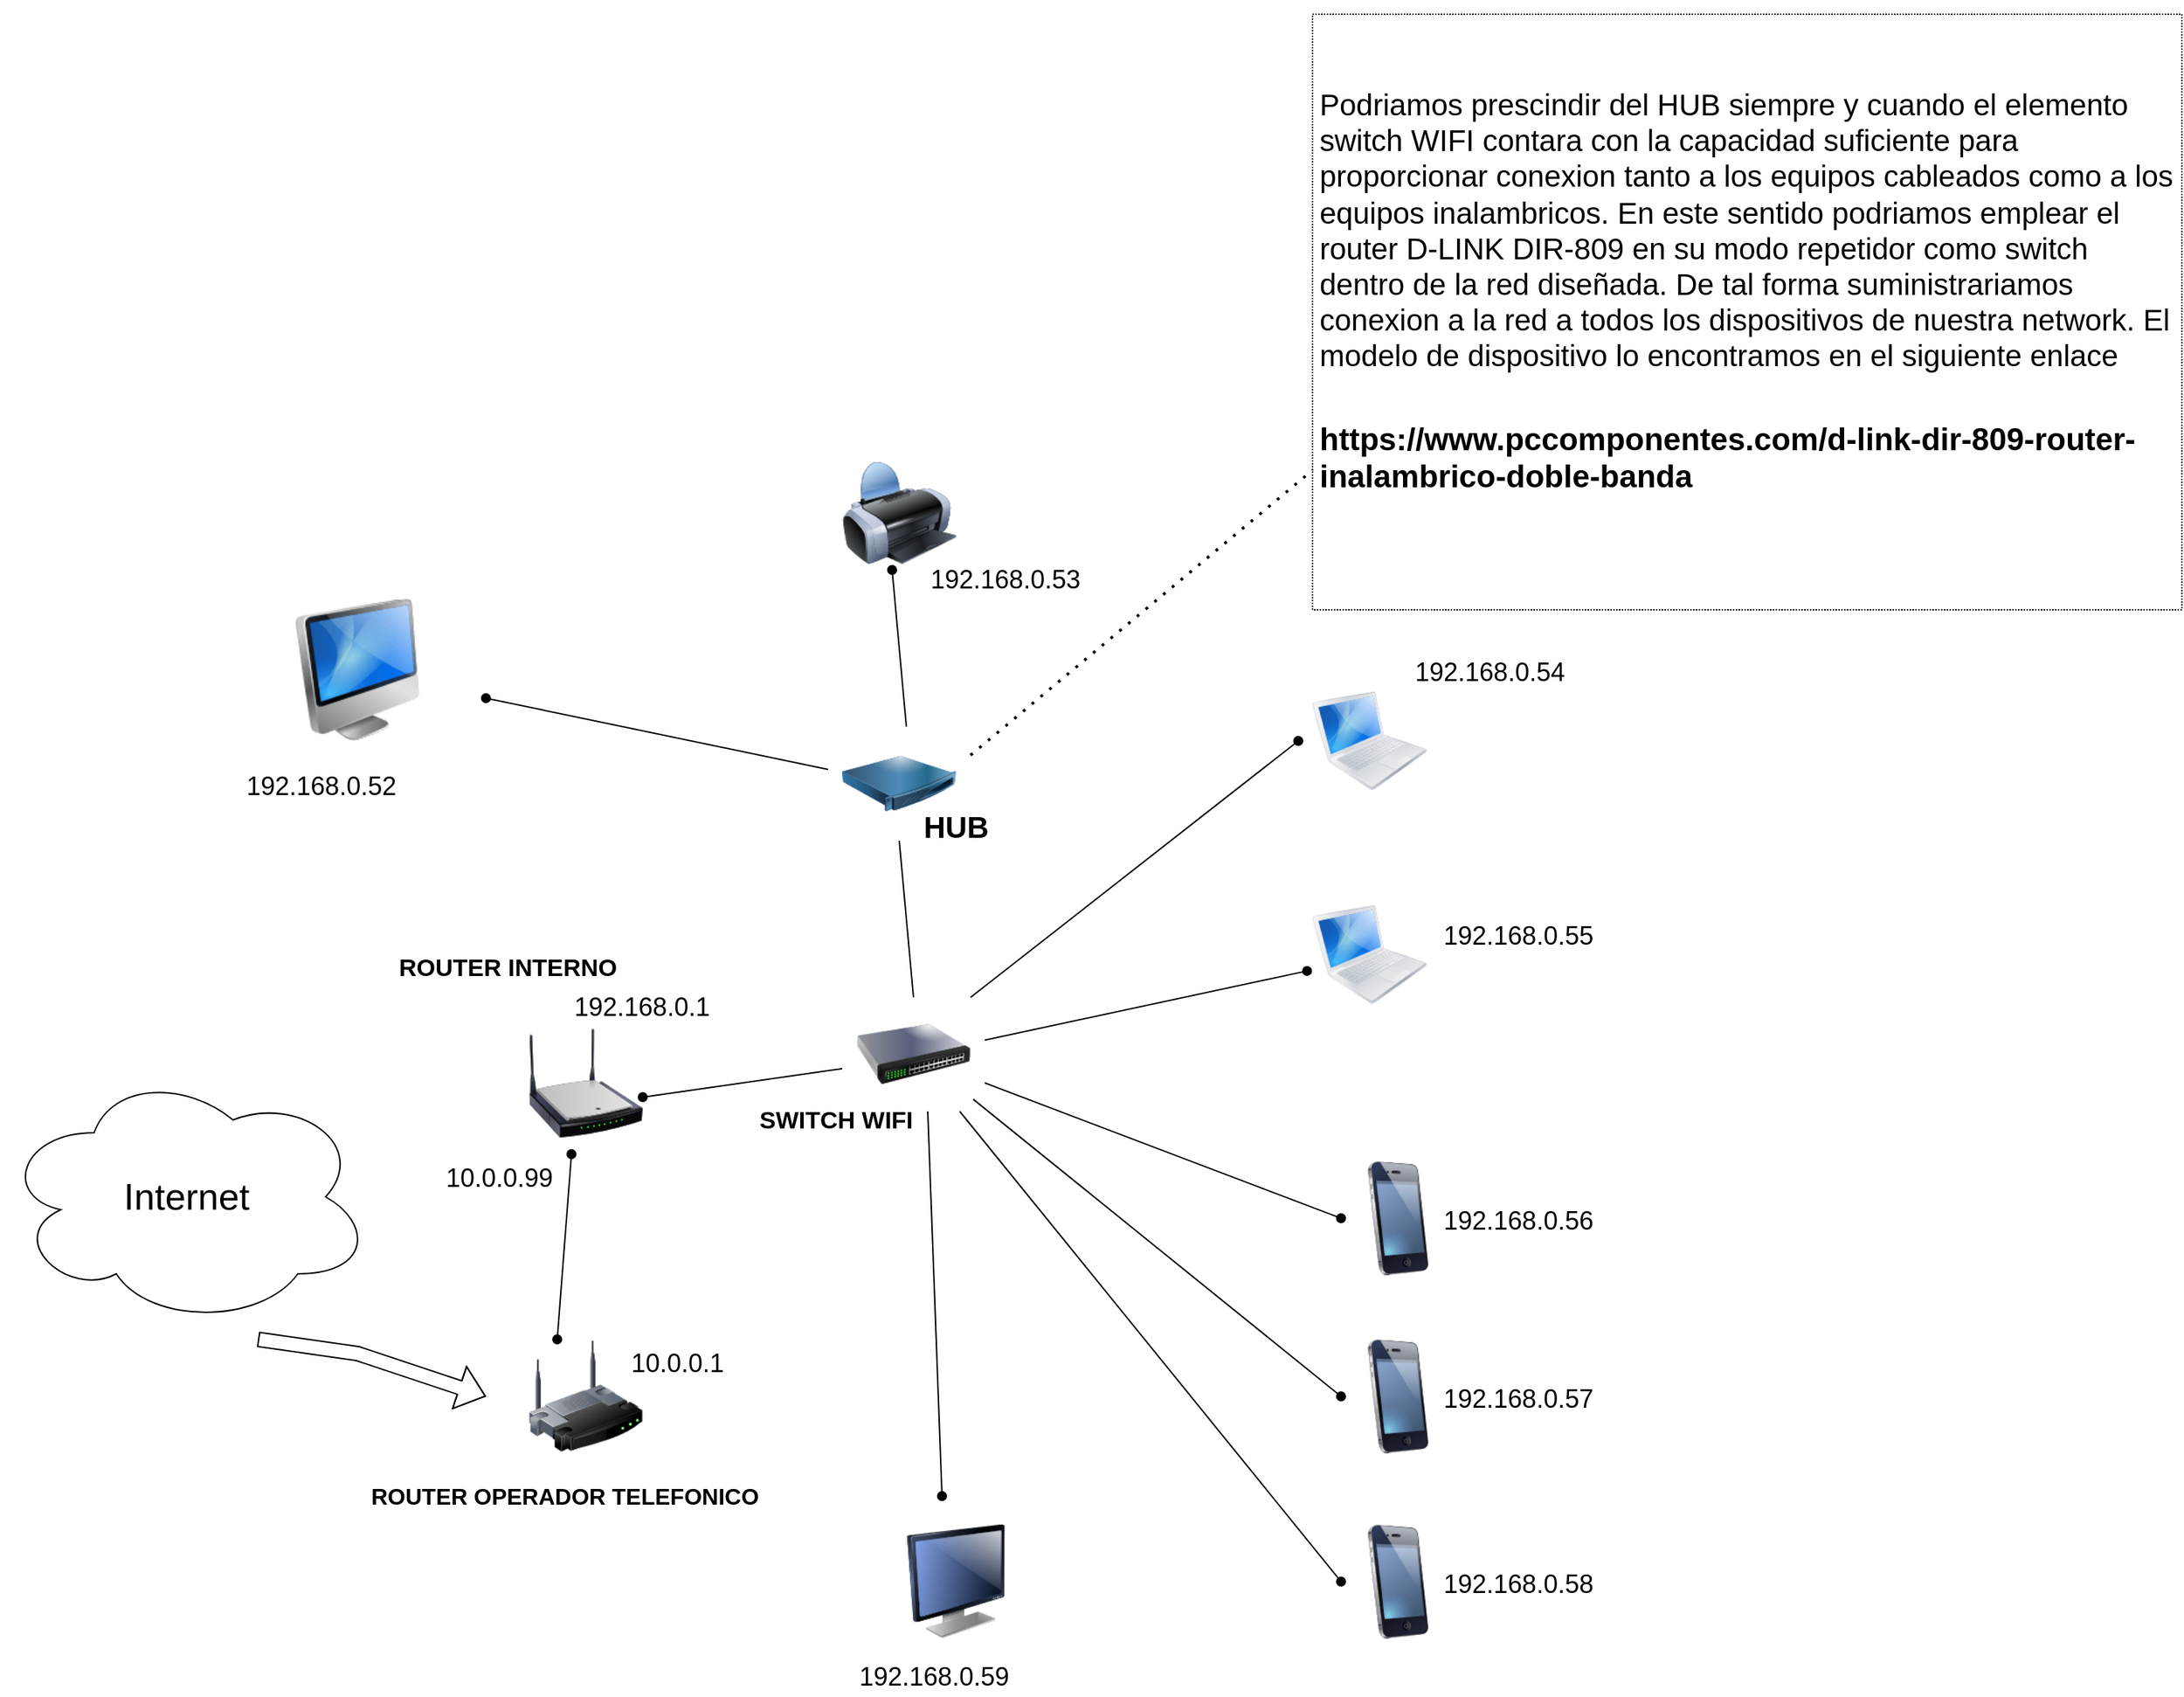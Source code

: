 <mxfile version="14.6.13" type="device"><diagram name="Page-1" id="55a83fd1-7818-8e21-69c5-c3457e3827bb"><mxGraphModel dx="3470" dy="2168" grid="1" gridSize="10" guides="1" tooltips="1" connect="1" arrows="1" fold="1" page="1" pageScale="1" pageWidth="1100" pageHeight="850" background="#ffffff" math="0" shadow="0"><root><mxCell id="0"/><mxCell id="1" parent="0"/><mxCell id="SGVpHaE3zPF_Pu96I4Uw-1" value="" style="image;html=1;image=img/lib/clip_art/computers/iMac_128x128.png" vertex="1" parent="1"><mxGeometry x="160" y="30" width="100" height="100" as="geometry"/></mxCell><mxCell id="SGVpHaE3zPF_Pu96I4Uw-2" value="" style="image;html=1;image=img/lib/clip_art/computers/MacBook_128x128.png" vertex="1" parent="1"><mxGeometry x="880" y="90" width="80" height="80" as="geometry"/></mxCell><mxCell id="SGVpHaE3zPF_Pu96I4Uw-4" value="" style="image;html=1;image=img/lib/clip_art/computers/MacBook_128x128.png" vertex="1" parent="1"><mxGeometry x="880" y="240" width="80" height="80" as="geometry"/></mxCell><mxCell id="SGVpHaE3zPF_Pu96I4Uw-5" value="" style="image;html=1;image=img/lib/clip_art/telecommunication/iPhone_128x128.png" vertex="1" parent="1"><mxGeometry x="900" y="425" width="80" height="80" as="geometry"/></mxCell><mxCell id="SGVpHaE3zPF_Pu96I4Uw-6" value="" style="image;html=1;image=img/lib/clip_art/telecommunication/iPhone_128x128.png" vertex="1" parent="1"><mxGeometry x="900" y="550" width="80" height="80" as="geometry"/></mxCell><mxCell id="SGVpHaE3zPF_Pu96I4Uw-7" value="" style="image;html=1;image=img/lib/clip_art/telecommunication/iPhone_128x128.png" vertex="1" parent="1"><mxGeometry x="900" y="680" width="80" height="80" as="geometry"/></mxCell><mxCell id="SGVpHaE3zPF_Pu96I4Uw-8" value="" style="image;html=1;image=img/lib/clip_art/computers/Printer_128x128.png" vertex="1" parent="1"><mxGeometry x="550" y="-70" width="80" height="80" as="geometry"/></mxCell><mxCell id="SGVpHaE3zPF_Pu96I4Uw-9" value="" style="image;html=1;image=img/lib/clip_art/computers/Monitor_128x128.png" vertex="1" parent="1"><mxGeometry x="590" y="680" width="80" height="80" as="geometry"/></mxCell><mxCell id="SGVpHaE3zPF_Pu96I4Uw-10" value="" style="image;html=1;image=img/lib/clip_art/networking/Concentrator_128x128.png" vertex="1" parent="1"><mxGeometry x="550" y="120" width="80" height="80" as="geometry"/></mxCell><mxCell id="SGVpHaE3zPF_Pu96I4Uw-11" value="" style="image;html=1;image=img/lib/clip_art/networking/Switch_128x128.png" vertex="1" parent="1"><mxGeometry x="560" y="310" width="80" height="80" as="geometry"/></mxCell><mxCell id="SGVpHaE3zPF_Pu96I4Uw-12" value="" style="endArrow=none;html=1;startArrow=oval;startFill=1;" edge="1" parent="1"><mxGeometry width="50" height="50" relative="1" as="geometry"><mxPoint x="300" y="100" as="sourcePoint"/><mxPoint x="540" y="150" as="targetPoint"/></mxGeometry></mxCell><mxCell id="SGVpHaE3zPF_Pu96I4Uw-14" value="" style="endArrow=none;html=1;startArrow=oval;startFill=1;" edge="1" parent="1"><mxGeometry width="50" height="50" relative="1" as="geometry"><mxPoint x="585" y="10" as="sourcePoint"/><mxPoint x="595" y="120" as="targetPoint"/></mxGeometry></mxCell><mxCell id="SGVpHaE3zPF_Pu96I4Uw-15" value="" style="endArrow=none;html=1;entryX=0.5;entryY=1;entryDx=0;entryDy=0;exitX=0.5;exitY=0;exitDx=0;exitDy=0;" edge="1" parent="1" source="SGVpHaE3zPF_Pu96I4Uw-11" target="SGVpHaE3zPF_Pu96I4Uw-10"><mxGeometry width="50" height="50" relative="1" as="geometry"><mxPoint x="570" y="270" as="sourcePoint"/><mxPoint x="620" y="220" as="targetPoint"/></mxGeometry></mxCell><mxCell id="SGVpHaE3zPF_Pu96I4Uw-16" value="" style="endArrow=oval;html=1;exitX=1;exitY=0;exitDx=0;exitDy=0;endFill=1;" edge="1" parent="1" source="SGVpHaE3zPF_Pu96I4Uw-11"><mxGeometry width="50" height="50" relative="1" as="geometry"><mxPoint x="630" y="150" as="sourcePoint"/><mxPoint x="870" y="130" as="targetPoint"/></mxGeometry></mxCell><mxCell id="SGVpHaE3zPF_Pu96I4Uw-17" value="" style="endArrow=oval;html=1;entryX=-0.048;entryY=0.643;entryDx=0;entryDy=0;entryPerimeter=0;endFill=1;" edge="1" parent="1" target="SGVpHaE3zPF_Pu96I4Uw-4"><mxGeometry width="50" height="50" relative="1" as="geometry"><mxPoint x="650" y="340" as="sourcePoint"/><mxPoint x="880" y="140" as="targetPoint"/></mxGeometry></mxCell><mxCell id="SGVpHaE3zPF_Pu96I4Uw-18" value="" style="endArrow=oval;html=1;entryX=0;entryY=0.5;entryDx=0;entryDy=0;endFill=1;" edge="1" parent="1" source="SGVpHaE3zPF_Pu96I4Uw-11" target="SGVpHaE3zPF_Pu96I4Uw-7"><mxGeometry width="50" height="50" relative="1" as="geometry"><mxPoint x="570" y="555" as="sourcePoint"/><mxPoint x="800" y="375" as="targetPoint"/></mxGeometry></mxCell><mxCell id="SGVpHaE3zPF_Pu96I4Uw-20" value="" style="endArrow=oval;html=1;entryX=0;entryY=0.5;entryDx=0;entryDy=0;endFill=1;" edge="1" parent="1" target="SGVpHaE3zPF_Pu96I4Uw-5"><mxGeometry width="50" height="50" relative="1" as="geometry"><mxPoint x="650" y="370" as="sourcePoint"/><mxPoint x="886.16" y="301.44" as="targetPoint"/></mxGeometry></mxCell><mxCell id="SGVpHaE3zPF_Pu96I4Uw-22" value="" style="endArrow=oval;html=1;entryX=0;entryY=0.5;entryDx=0;entryDy=0;exitX=1.023;exitY=0.893;exitDx=0;exitDy=0;exitPerimeter=0;endFill=1;" edge="1" parent="1" source="SGVpHaE3zPF_Pu96I4Uw-11" target="SGVpHaE3zPF_Pu96I4Uw-6"><mxGeometry width="50" height="50" relative="1" as="geometry"><mxPoint x="680" y="370" as="sourcePoint"/><mxPoint x="906.16" y="321.44" as="targetPoint"/></mxGeometry></mxCell><mxCell id="SGVpHaE3zPF_Pu96I4Uw-23" value="" style="endArrow=oval;html=1;endFill=1;" edge="1" parent="1"><mxGeometry width="50" height="50" relative="1" as="geometry"><mxPoint x="610" y="390" as="sourcePoint"/><mxPoint x="620" y="660" as="targetPoint"/></mxGeometry></mxCell><mxCell id="SGVpHaE3zPF_Pu96I4Uw-24" value="&lt;font style=&quot;font-size: 21px&quot;&gt;&lt;b&gt;&lt;font style=&quot;font-size: 21px&quot;&gt;HUB&lt;/font&gt;&lt;/b&gt;&lt;/font&gt;" style="text;html=1;strokeColor=none;fillColor=none;align=center;verticalAlign=middle;whiteSpace=wrap;rounded=0;" vertex="1" parent="1"><mxGeometry x="610" y="180" width="40" height="20" as="geometry"/></mxCell><mxCell id="SGVpHaE3zPF_Pu96I4Uw-27" value="" style="image;html=1;image=img/lib/clip_art/networking/Wireless_Router_N_128x128.png" vertex="1" parent="1"><mxGeometry x="330" y="330" width="80" height="80" as="geometry"/></mxCell><mxCell id="SGVpHaE3zPF_Pu96I4Uw-28" value="" style="image;html=1;image=img/lib/clip_art/networking/Wireless_Router_128x128.png" vertex="1" parent="1"><mxGeometry x="330" y="550" width="80" height="80" as="geometry"/></mxCell><mxCell id="SGVpHaE3zPF_Pu96I4Uw-29" value="" style="ellipse;shape=cloud;whiteSpace=wrap;html=1;" vertex="1" parent="1"><mxGeometry x="-40" y="360" width="260" height="180" as="geometry"/></mxCell><mxCell id="SGVpHaE3zPF_Pu96I4Uw-30" value="&lt;font style=&quot;font-size: 26px&quot;&gt;Internet&lt;/font&gt;" style="text;html=1;strokeColor=none;fillColor=none;align=center;verticalAlign=middle;whiteSpace=wrap;rounded=0;" vertex="1" parent="1"><mxGeometry x="-25" y="440" width="230" height="20" as="geometry"/></mxCell><mxCell id="SGVpHaE3zPF_Pu96I4Uw-32" value="" style="endArrow=oval;html=1;entryX=0.25;entryY=0;entryDx=0;entryDy=0;startArrow=oval;startFill=1;endFill=1;" edge="1" parent="1" target="SGVpHaE3zPF_Pu96I4Uw-28"><mxGeometry width="50" height="50" relative="1" as="geometry"><mxPoint x="360" y="420" as="sourcePoint"/><mxPoint x="240" y="500" as="targetPoint"/></mxGeometry></mxCell><mxCell id="SGVpHaE3zPF_Pu96I4Uw-34" value="" style="shape=flexArrow;endArrow=classic;html=1;" edge="1" parent="1"><mxGeometry width="50" height="50" relative="1" as="geometry"><mxPoint x="140" y="550" as="sourcePoint"/><mxPoint x="300" y="590" as="targetPoint"/><Array as="points"><mxPoint x="210" y="560"/></Array></mxGeometry></mxCell><mxCell id="SGVpHaE3zPF_Pu96I4Uw-35" value="" style="endArrow=none;html=1;exitX=0.5;exitY=0;exitDx=0;exitDy=0;startArrow=oval;startFill=1;endFill=0;" edge="1" parent="1"><mxGeometry width="50" height="50" relative="1" as="geometry"><mxPoint x="410" y="380" as="sourcePoint"/><mxPoint x="550" y="360" as="targetPoint"/></mxGeometry></mxCell><mxCell id="SGVpHaE3zPF_Pu96I4Uw-38" value="&lt;b&gt;&lt;font style=&quot;font-size: 16px&quot;&gt;ROUTER OPERADOR TELEFONICO&lt;/font&gt;&lt;/b&gt;" style="text;html=1;align=center;verticalAlign=middle;resizable=0;points=[];autosize=1;strokeColor=none;" vertex="1" parent="1"><mxGeometry x="210" y="650" width="290" height="20" as="geometry"/></mxCell><mxCell id="SGVpHaE3zPF_Pu96I4Uw-39" value="&lt;b&gt;&lt;font style=&quot;font-size: 17px&quot;&gt;ROUTER INTERNO&lt;/font&gt;&lt;/b&gt;" style="text;html=1;align=center;verticalAlign=middle;resizable=0;points=[];autosize=1;strokeColor=none;" vertex="1" parent="1"><mxGeometry x="230" y="280" width="170" height="20" as="geometry"/></mxCell><mxCell id="SGVpHaE3zPF_Pu96I4Uw-40" value="&lt;font style=&quot;font-size: 18px&quot;&gt;192.168.0.54&lt;/font&gt;" style="text;whiteSpace=wrap;html=1;" vertex="1" parent="1"><mxGeometry x="950" y="65" width="180" height="30" as="geometry"/></mxCell><mxCell id="SGVpHaE3zPF_Pu96I4Uw-41" value="&lt;font style=&quot;font-size: 18px&quot;&gt;192.168.0.55&lt;/font&gt;" style="text;whiteSpace=wrap;html=1;" vertex="1" parent="1"><mxGeometry x="970" y="250" width="180" height="30" as="geometry"/></mxCell><mxCell id="SGVpHaE3zPF_Pu96I4Uw-42" value="&lt;font style=&quot;font-size: 18px&quot;&gt;192.168.0.56&lt;/font&gt;" style="text;whiteSpace=wrap;html=1;" vertex="1" parent="1"><mxGeometry x="970" y="450" width="180" height="30" as="geometry"/></mxCell><mxCell id="SGVpHaE3zPF_Pu96I4Uw-43" value="&lt;font style=&quot;font-size: 18px&quot;&gt;192.168.0.57&lt;/font&gt;" style="text;whiteSpace=wrap;html=1;" vertex="1" parent="1"><mxGeometry x="970" y="575" width="180" height="30" as="geometry"/></mxCell><mxCell id="SGVpHaE3zPF_Pu96I4Uw-44" value="&lt;font style=&quot;font-size: 18px&quot;&gt;192.168.0.58&lt;/font&gt;" style="text;whiteSpace=wrap;html=1;" vertex="1" parent="1"><mxGeometry x="970" y="705" width="180" height="30" as="geometry"/></mxCell><mxCell id="SGVpHaE3zPF_Pu96I4Uw-45" value="&lt;font style=&quot;font-size: 18px&quot;&gt;192.168.0.52&lt;/font&gt;" style="text;whiteSpace=wrap;html=1;" vertex="1" parent="1"><mxGeometry x="130" y="145" width="180" height="30" as="geometry"/></mxCell><mxCell id="SGVpHaE3zPF_Pu96I4Uw-46" value="&lt;font style=&quot;font-size: 18px&quot;&gt;192.168.0.53&lt;/font&gt;" style="text;whiteSpace=wrap;html=1;" vertex="1" parent="1"><mxGeometry x="610" width="180" height="30" as="geometry"/></mxCell><mxCell id="SGVpHaE3zPF_Pu96I4Uw-47" value="&lt;font style=&quot;font-size: 18px&quot;&gt;192.168.0.59&lt;/font&gt;" style="text;whiteSpace=wrap;html=1;" vertex="1" parent="1"><mxGeometry x="560" y="770" width="180" height="30" as="geometry"/></mxCell><mxCell id="SGVpHaE3zPF_Pu96I4Uw-49" value="&lt;font style=&quot;font-size: 18px&quot;&gt;192.168.0.1&lt;/font&gt;" style="text;whiteSpace=wrap;html=1;" vertex="1" parent="1"><mxGeometry x="360" y="300" width="180" height="30" as="geometry"/></mxCell><mxCell id="SGVpHaE3zPF_Pu96I4Uw-50" value="&lt;font style=&quot;font-size: 18px&quot;&gt;10.0.0.1&lt;/font&gt;" style="text;whiteSpace=wrap;html=1;" vertex="1" parent="1"><mxGeometry x="400" y="550" width="180" height="30" as="geometry"/></mxCell><mxCell id="SGVpHaE3zPF_Pu96I4Uw-51" value="&lt;font style=&quot;font-size: 18px&quot;&gt;10.0.0.99&lt;/font&gt;" style="text;whiteSpace=wrap;html=1;" vertex="1" parent="1"><mxGeometry x="270" y="420" width="180" height="30" as="geometry"/></mxCell><mxCell id="SGVpHaE3zPF_Pu96I4Uw-52" value="&lt;font style=&quot;font-size: 17px&quot;&gt;&lt;b&gt;SWITCH WIFI&lt;/b&gt;&lt;/font&gt;" style="text;whiteSpace=wrap;html=1;" vertex="1" parent="1"><mxGeometry x="490" y="380" width="130" height="40" as="geometry"/></mxCell><mxCell id="SGVpHaE3zPF_Pu96I4Uw-53" value="" style="endArrow=none;dashed=1;html=1;dashPattern=1 3;strokeWidth=2;" edge="1" parent="1"><mxGeometry width="50" height="50" relative="1" as="geometry"><mxPoint x="640" y="140" as="sourcePoint"/><mxPoint x="880" y="-60" as="targetPoint"/></mxGeometry></mxCell><mxCell id="SGVpHaE3zPF_Pu96I4Uw-56" value="&lt;h1&gt;&lt;br&gt;&lt;/h1&gt;&lt;p&gt;&lt;font style=&quot;font-size: 21px&quot;&gt;Podriamos prescindir del HUB siempre y cuando el elemento switch WIFI contara con la capacidad suficiente para proporcionar conexion tanto a los equipos cableados como a los equipos inalambricos. En este sentido podriamos emplear el router D-LINK DIR-809 en su modo repetidor como switch dentro de la red diseñada. De tal forma suministrariamos conexion a la red a todos los dispositivos de nuestra network. El modelo de dispositivo lo encontramos en el siguiente enlace &lt;/font&gt;&lt;font style=&quot;font-size: 21px&quot;&gt;&lt;br&gt;&lt;/font&gt;&lt;/p&gt;&lt;div&gt;&lt;b&gt;&lt;font style=&quot;font-size: 18px&quot;&gt;&lt;br&gt;&lt;/font&gt;&lt;/b&gt;&lt;/div&gt;&lt;div style=&quot;font-size: 22px&quot;&gt;&lt;b&gt;&lt;font style=&quot;font-size: 22px&quot;&gt;https://www.pccomponentes.com/d-link-dir-809-router-inalambrico-doble-banda&lt;/font&gt;&lt;/b&gt;&lt;/div&gt;&lt;p&gt;&lt;br&gt;&lt;/p&gt;&lt;p&gt;&lt;br&gt;&lt;/p&gt;" style="text;html=1;fillColor=none;spacing=5;spacingTop=-20;whiteSpace=wrap;overflow=hidden;rounded=0;dashed=1;dashPattern=1 1;perimeterSpacing=4;strokeColor=#000000;" vertex="1" parent="1"><mxGeometry x="880" y="-380" width="610" height="418" as="geometry"/></mxCell></root></mxGraphModel></diagram></mxfile>